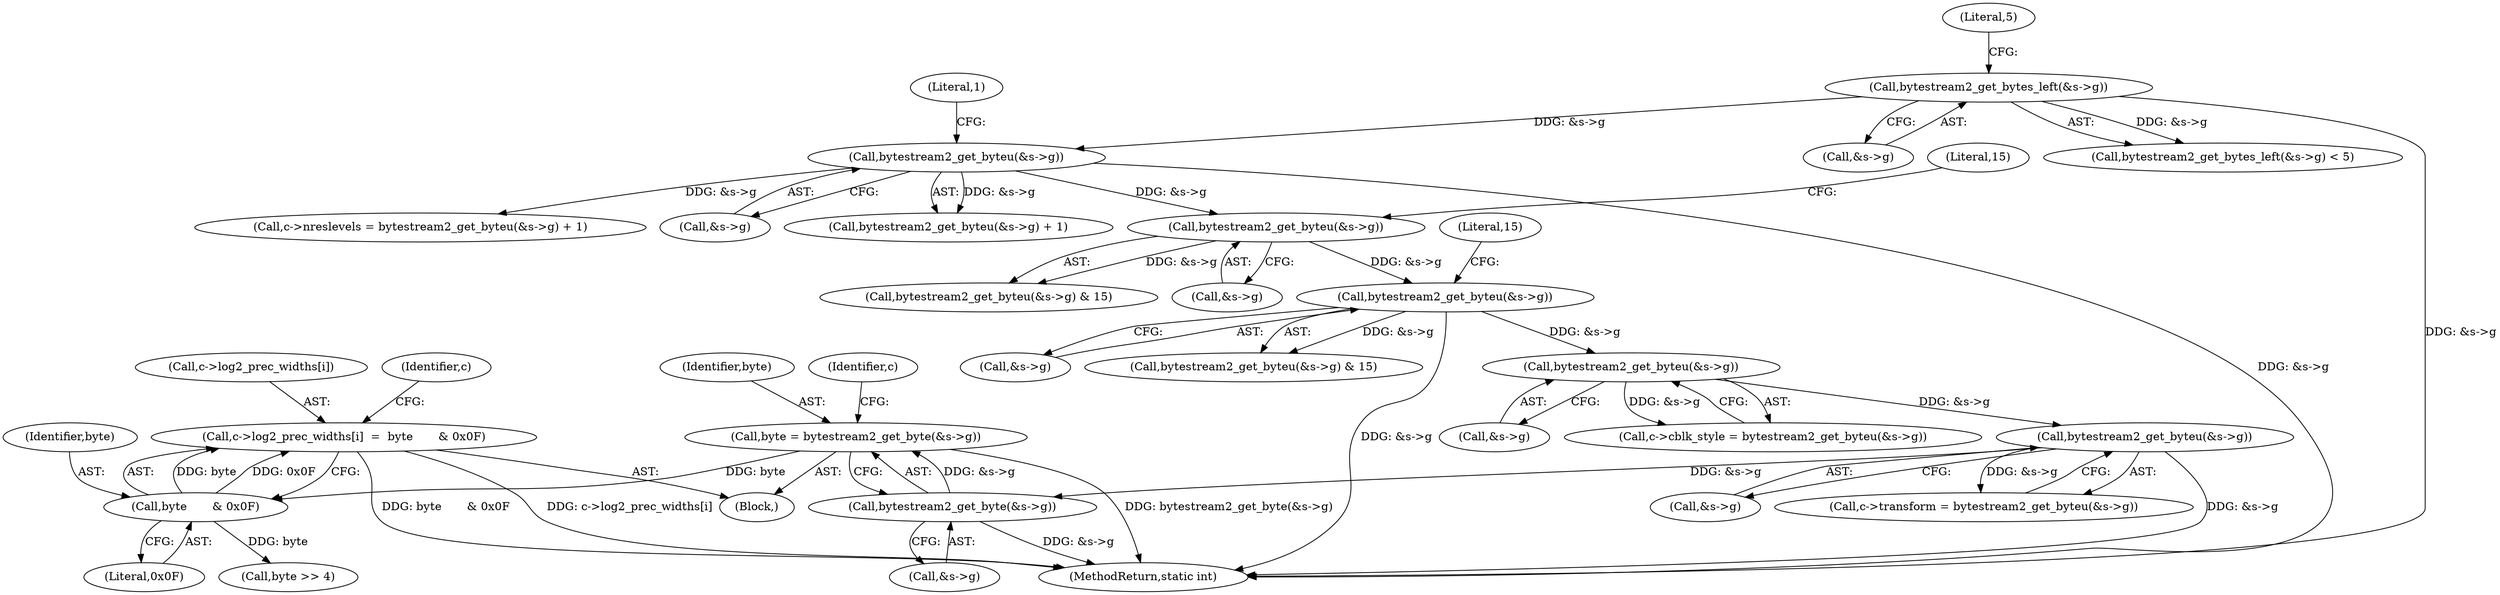 digraph "0_FFmpeg_9a271a9368eaabf99e6c2046103acb33957e63b7_0@pointer" {
"1000335" [label="(Call,c->log2_prec_widths[i]  =  byte       & 0x0F)"];
"1000341" [label="(Call,byte       & 0x0F)"];
"1000328" [label="(Call,byte = bytestream2_get_byte(&s->g))"];
"1000330" [label="(Call,bytestream2_get_byte(&s->g))"];
"1000284" [label="(Call,bytestream2_get_byteu(&s->g))"];
"1000259" [label="(Call,bytestream2_get_byteu(&s->g))"];
"1000197" [label="(Call,bytestream2_get_byteu(&s->g))"];
"1000184" [label="(Call,bytestream2_get_byteu(&s->g))"];
"1000129" [label="(Call,bytestream2_get_byteu(&s->g))"];
"1000116" [label="(Call,bytestream2_get_bytes_left(&s->g))"];
"1000124" [label="(Call,c->nreslevels = bytestream2_get_byteu(&s->g) + 1)"];
"1000117" [label="(Call,&s->g)"];
"1000198" [label="(Call,&s->g)"];
"1000329" [label="(Identifier,byte)"];
"1000116" [label="(Call,bytestream2_get_bytes_left(&s->g))"];
"1000285" [label="(Call,&s->g)"];
"1000330" [label="(Call,bytestream2_get_byte(&s->g))"];
"1000259" [label="(Call,bytestream2_get_byteu(&s->g))"];
"1000336" [label="(Call,c->log2_prec_widths[i])"];
"1000351" [label="(Call,byte >> 4)"];
"1000331" [label="(Call,&s->g)"];
"1000343" [label="(Literal,0x0F)"];
"1000196" [label="(Call,bytestream2_get_byteu(&s->g) & 15)"];
"1000347" [label="(Identifier,c)"];
"1000284" [label="(Call,bytestream2_get_byteu(&s->g))"];
"1000129" [label="(Call,bytestream2_get_byteu(&s->g))"];
"1000328" [label="(Call,byte = bytestream2_get_byte(&s->g))"];
"1000338" [label="(Identifier,c)"];
"1000115" [label="(Call,bytestream2_get_bytes_left(&s->g) < 5)"];
"1000197" [label="(Call,bytestream2_get_byteu(&s->g))"];
"1000189" [label="(Literal,15)"];
"1000341" [label="(Call,byte       & 0x0F)"];
"1000184" [label="(Call,bytestream2_get_byteu(&s->g))"];
"1000335" [label="(Call,c->log2_prec_widths[i]  =  byte       & 0x0F)"];
"1000130" [label="(Call,&s->g)"];
"1000134" [label="(Literal,1)"];
"1000280" [label="(Call,c->transform = bytestream2_get_byteu(&s->g))"];
"1000260" [label="(Call,&s->g)"];
"1000121" [label="(Literal,5)"];
"1000202" [label="(Literal,15)"];
"1000327" [label="(Block,)"];
"1000255" [label="(Call,c->cblk_style = bytestream2_get_byteu(&s->g))"];
"1000377" [label="(MethodReturn,static int)"];
"1000342" [label="(Identifier,byte)"];
"1000185" [label="(Call,&s->g)"];
"1000183" [label="(Call,bytestream2_get_byteu(&s->g) & 15)"];
"1000128" [label="(Call,bytestream2_get_byteu(&s->g) + 1)"];
"1000335" -> "1000327"  [label="AST: "];
"1000335" -> "1000341"  [label="CFG: "];
"1000336" -> "1000335"  [label="AST: "];
"1000341" -> "1000335"  [label="AST: "];
"1000347" -> "1000335"  [label="CFG: "];
"1000335" -> "1000377"  [label="DDG: c->log2_prec_widths[i]"];
"1000335" -> "1000377"  [label="DDG: byte       & 0x0F"];
"1000341" -> "1000335"  [label="DDG: byte"];
"1000341" -> "1000335"  [label="DDG: 0x0F"];
"1000341" -> "1000343"  [label="CFG: "];
"1000342" -> "1000341"  [label="AST: "];
"1000343" -> "1000341"  [label="AST: "];
"1000328" -> "1000341"  [label="DDG: byte"];
"1000341" -> "1000351"  [label="DDG: byte"];
"1000328" -> "1000327"  [label="AST: "];
"1000328" -> "1000330"  [label="CFG: "];
"1000329" -> "1000328"  [label="AST: "];
"1000330" -> "1000328"  [label="AST: "];
"1000338" -> "1000328"  [label="CFG: "];
"1000328" -> "1000377"  [label="DDG: bytestream2_get_byte(&s->g)"];
"1000330" -> "1000328"  [label="DDG: &s->g"];
"1000330" -> "1000331"  [label="CFG: "];
"1000331" -> "1000330"  [label="AST: "];
"1000330" -> "1000377"  [label="DDG: &s->g"];
"1000284" -> "1000330"  [label="DDG: &s->g"];
"1000284" -> "1000280"  [label="AST: "];
"1000284" -> "1000285"  [label="CFG: "];
"1000285" -> "1000284"  [label="AST: "];
"1000280" -> "1000284"  [label="CFG: "];
"1000284" -> "1000377"  [label="DDG: &s->g"];
"1000284" -> "1000280"  [label="DDG: &s->g"];
"1000259" -> "1000284"  [label="DDG: &s->g"];
"1000259" -> "1000255"  [label="AST: "];
"1000259" -> "1000260"  [label="CFG: "];
"1000260" -> "1000259"  [label="AST: "];
"1000255" -> "1000259"  [label="CFG: "];
"1000259" -> "1000255"  [label="DDG: &s->g"];
"1000197" -> "1000259"  [label="DDG: &s->g"];
"1000197" -> "1000196"  [label="AST: "];
"1000197" -> "1000198"  [label="CFG: "];
"1000198" -> "1000197"  [label="AST: "];
"1000202" -> "1000197"  [label="CFG: "];
"1000197" -> "1000377"  [label="DDG: &s->g"];
"1000197" -> "1000196"  [label="DDG: &s->g"];
"1000184" -> "1000197"  [label="DDG: &s->g"];
"1000184" -> "1000183"  [label="AST: "];
"1000184" -> "1000185"  [label="CFG: "];
"1000185" -> "1000184"  [label="AST: "];
"1000189" -> "1000184"  [label="CFG: "];
"1000184" -> "1000183"  [label="DDG: &s->g"];
"1000129" -> "1000184"  [label="DDG: &s->g"];
"1000129" -> "1000128"  [label="AST: "];
"1000129" -> "1000130"  [label="CFG: "];
"1000130" -> "1000129"  [label="AST: "];
"1000134" -> "1000129"  [label="CFG: "];
"1000129" -> "1000377"  [label="DDG: &s->g"];
"1000129" -> "1000124"  [label="DDG: &s->g"];
"1000129" -> "1000128"  [label="DDG: &s->g"];
"1000116" -> "1000129"  [label="DDG: &s->g"];
"1000116" -> "1000115"  [label="AST: "];
"1000116" -> "1000117"  [label="CFG: "];
"1000117" -> "1000116"  [label="AST: "];
"1000121" -> "1000116"  [label="CFG: "];
"1000116" -> "1000377"  [label="DDG: &s->g"];
"1000116" -> "1000115"  [label="DDG: &s->g"];
}
